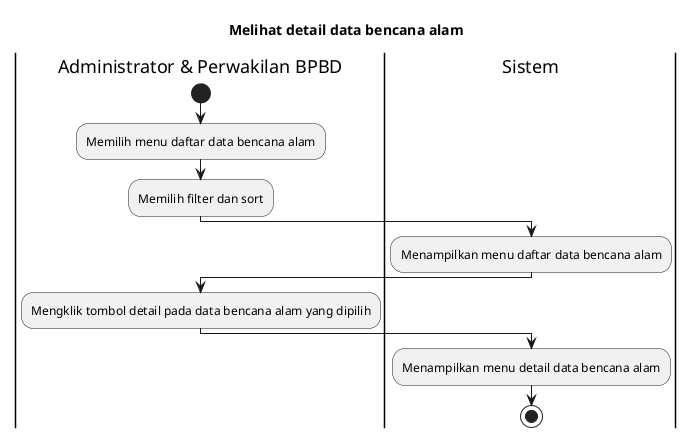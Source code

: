 @startuml Melihat detail data bencana alam
title Melihat detail data bencana alam

|Administrator & Perwakilan BPBD|
start
:Memilih menu daftar data bencana alam;
:Memilih filter dan sort;

|Sistem|
:Menampilkan menu daftar data bencana alam;

|Administrator & Perwakilan BPBD|
:Mengklik tombol detail pada data bencana alam yang dipilih;

|Sistem|
:Menampilkan menu detail data bencana alam;

stop

@enduml